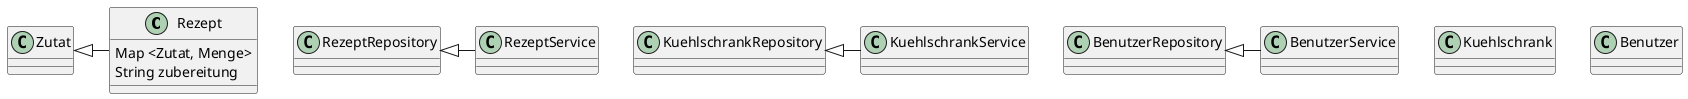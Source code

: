 @startuml
'https://plantuml.com/class-diagram

'abstract class AbstractList
'abstract AbstractCollection
'interface List
'interface Collection
'
'List <|-- AbstractList
'Collection <|-- AbstractCollection
'
'Collection <|- List
'AbstractCollection <|- AbstractList
'AbstractList <|-- ArrayList
'
'class ArrayList {
'Object[] elementData
'size()
'}
'
'enum TimeUnit {
'DAYS
'HOURS
'MINUTES
'}

class Rezept{
Map <Zutat, Menge>
String zubereitung
}

Zutat <|- Rezept

class Zutat

class RezeptRepository

RezeptRepository <|- RezeptService

class RezeptService

class Kuehlschrank

class KuehlschrankService

KuehlschrankRepository <|- KuehlschrankService

class KuehlschrankRepository

class Benutzer

class BenutzerService

class BenutzerRepository

BenutzerRepository <|- BenutzerService

@enduml